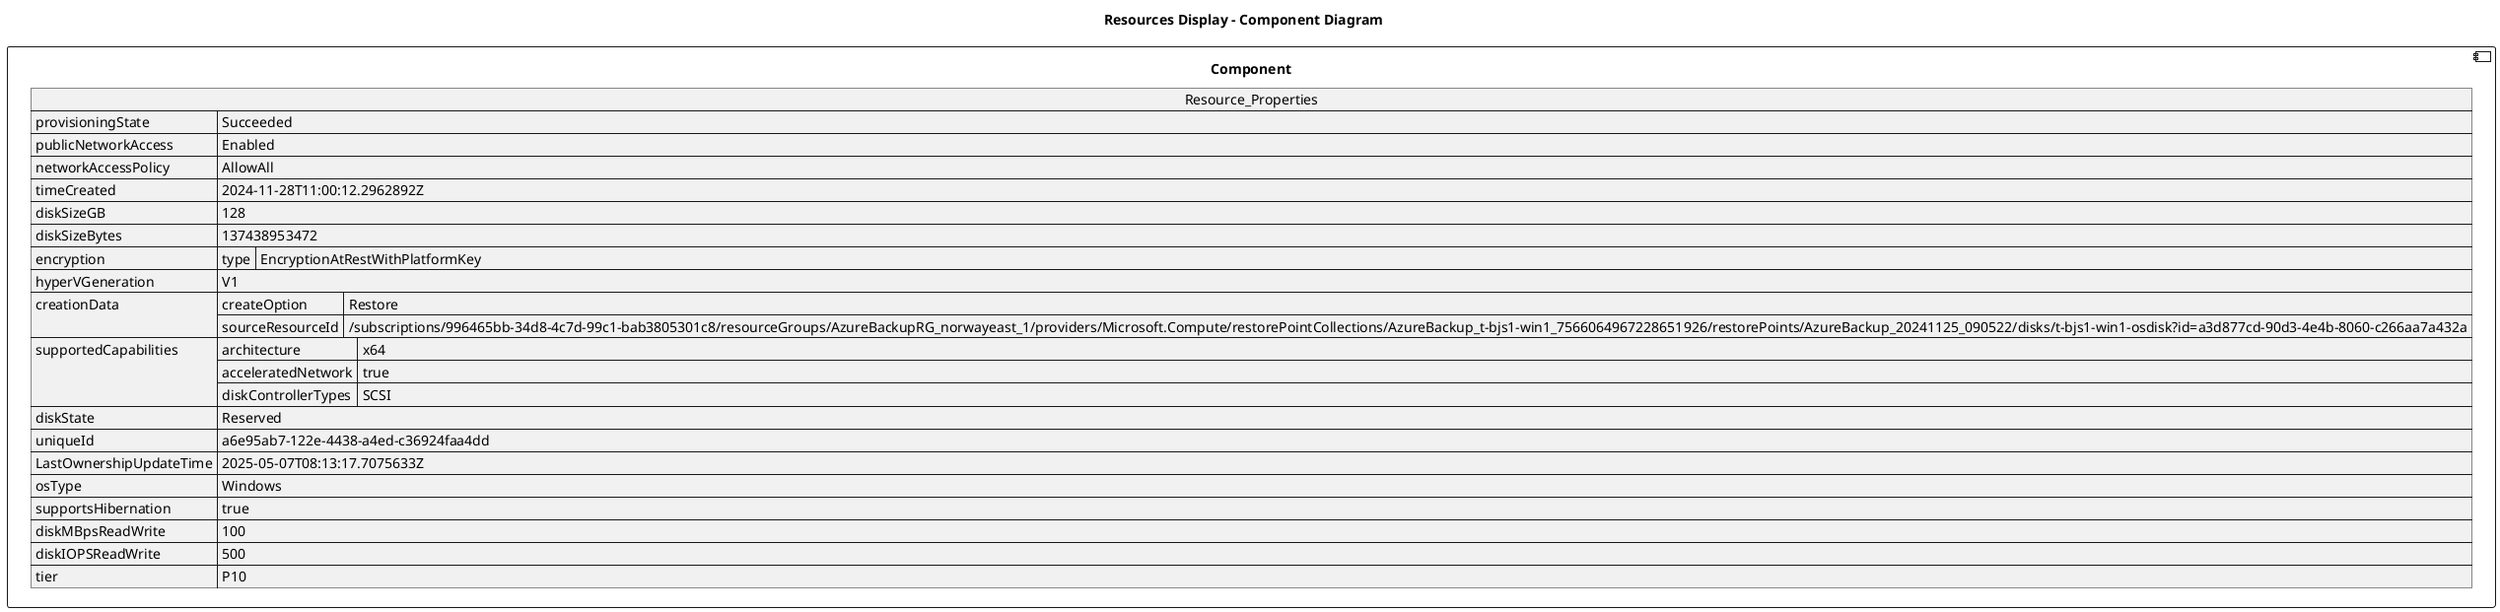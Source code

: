 @startuml

title Resources Display - Component Diagram

component Component {

json  Resource_Properties {
  "provisioningState": "Succeeded",
  "publicNetworkAccess": "Enabled",
  "networkAccessPolicy": "AllowAll",
  "timeCreated": "2024-11-28T11:00:12.2962892Z",
  "diskSizeGB": 128,
  "diskSizeBytes": 137438953472,
  "encryption": {
    "type": "EncryptionAtRestWithPlatformKey"
  },
  "hyperVGeneration": "V1",
  "creationData": {
    "createOption": "Restore",
    "sourceResourceId": "/subscriptions/996465bb-34d8-4c7d-99c1-bab3805301c8/resourceGroups/AzureBackupRG_norwayeast_1/providers/Microsoft.Compute/restorePointCollections/AzureBackup_t-bjs1-win1_7566064967228651926/restorePoints/AzureBackup_20241125_090522/disks/t-bjs1-win1-osdisk?id=a3d877cd-90d3-4e4b-8060-c266aa7a432a"
  },
  "supportedCapabilities": {
    "architecture": "x64",
    "acceleratedNetwork": true,
    "diskControllerTypes": "SCSI"
  },
  "diskState": "Reserved",
  "uniqueId": "a6e95ab7-122e-4438-a4ed-c36924faa4dd",
  "LastOwnershipUpdateTime": "2025-05-07T08:13:17.7075633Z",
  "osType": "Windows",
  "supportsHibernation": true,
  "diskMBpsReadWrite": 100,
  "diskIOPSReadWrite": 500,
  "tier": "P10"
}
}
@enduml
